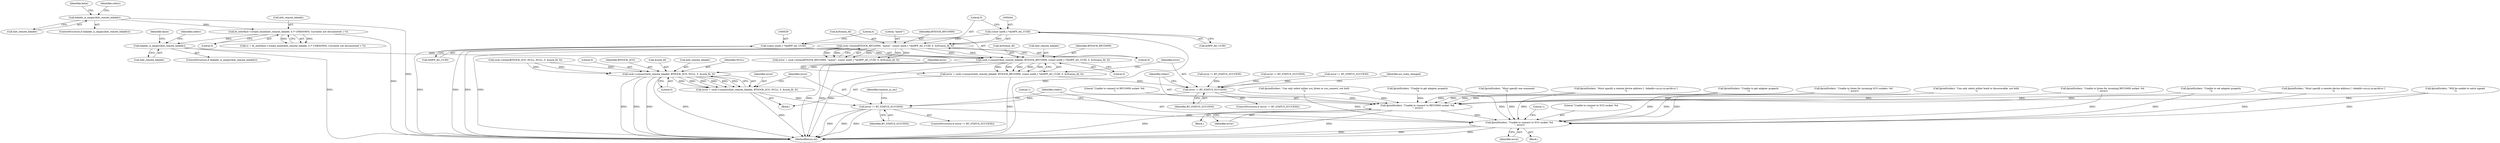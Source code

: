 digraph "0_Android_37c88107679d36c419572732b4af6e18bb2f7dce_6@API" {
"1000524" [label="(Call,sock->connect(&bt_remote_bdaddr, BTSOCK_RFCOMM, (const uint8_t *)&HFP_AG_UUID, 0, &rfcomm_fd, 0))"];
"1000496" [label="(Call,bdaddr_is_empty(&bt_remote_bdaddr))"];
"1000278" [label="(Call,bt_interface->create_bond(&bt_remote_bdaddr, 0 /* UNKNOWN; Currently not documented :( */))"];
"1000259" [label="(Call,bdaddr_is_empty(&bt_remote_bdaddr))"];
"1000440" [label="(Call,sock->listen(BTSOCK_RFCOMM, \"meow\", (const uint8_t *)&HFP_AG_UUID, 0, &rfcomm_fd, 0))"];
"1000443" [label="(Call,(const uint8_t *)&HFP_AG_UUID)"];
"1000528" [label="(Call,(const uint8_t *)&HFP_AG_UUID)"];
"1000522" [label="(Call,error = sock->connect(&bt_remote_bdaddr, BTSOCK_RFCOMM, (const uint8_t *)&HFP_AG_UUID, 0, &rfcomm_fd, 0))"];
"1000537" [label="(Call,error != BT_STATUS_SUCCESS)"];
"1000541" [label="(Call,fprintf(stderr, \"Unable to connect to RFCOMM socket: %d.\n\", error))"];
"1000572" [label="(Call,fprintf(stderr, \"Unable to connect to SCO socket: %d.\n\", error))"];
"1000568" [label="(Call,error != BT_STATUS_SUCCESS)"];
"1000558" [label="(Call,sock->connect(&bt_remote_bdaddr, BTSOCK_SCO, NULL, 5, &sock_fd, 0))"];
"1000556" [label="(Call,error = sock->connect(&bt_remote_bdaddr, BTSOCK_SCO, NULL, 5, &sock_fd, 0))"];
"1000438" [label="(Call,error = sock->listen(BTSOCK_RFCOMM, \"meow\", (const uint8_t *)&HFP_AG_UUID, 0, &rfcomm_fd, 0))"];
"1000164" [label="(Call,fprintf(stderr, \"Must specify one command\n\"))"];
"1000528" [label="(Call,(const uint8_t *)&HFP_AG_UUID)"];
"1000448" [label="(Call,&rfcomm_fd)"];
"1000539" [label="(Identifier,BT_STATUS_SUCCESS)"];
"1000442" [label="(Literal,\"meow\")"];
"1000535" [label="(Literal,0)"];
"1000546" [label="(Literal,1)"];
"1000567" [label="(ControlStructure,if (error != BT_STATUS_SUCCESS))"];
"1000398" [label="(Call,fprintf(stderr, \"Unable to get adapter property\n\"))"];
"1000496" [label="(Call,bdaddr_is_empty(&bt_remote_bdaddr))"];
"1000556" [label="(Call,error = sock->connect(&bt_remote_bdaddr, BTSOCK_SCO, NULL, 5, &sock_fd, 0))"];
"1000494" [label="(Block,)"];
"1000538" [label="(Identifier,error)"];
"1000258" [label="(ControlStructure,if (bdaddr_is_empty(&bt_remote_bdaddr)))"];
"1000495" [label="(ControlStructure,if (bdaddr_is_empty(&bt_remote_bdaddr)))"];
"1000270" [label="(Identifier,false)"];
"1000537" [label="(Call,error != BT_STATUS_SUCCESS)"];
"1000559" [label="(Call,&bt_remote_bdaddr)"];
"1000533" [label="(Call,&rfcomm_fd)"];
"1000443" [label="(Call,(const uint8_t *)&HFP_AG_UUID)"];
"1000394" [label="(Call,error != BT_STATUS_SUCCESS)"];
"1000586" [label="(MethodReturn,int)"];
"1000562" [label="(Identifier,NULL)"];
"1000481" [label="(Call,fprintf(stderr, \"Unable to listen for incoming SCO sockets: %d\n\", error))"];
"1000558" [label="(Call,sock->connect(&bt_remote_bdaddr, BTSOCK_SCO, NULL, 5, &sock_fd, 0))"];
"1000323" [label="(Call,error != BT_STATUS_SUCCESS)"];
"1000468" [label="(Call,sock->listen(BTSOCK_SCO, NULL, NULL, 5, &sock_fd, 0))"];
"1000532" [label="(Literal,0)"];
"1000279" [label="(Call,&bt_remote_bdaddr)"];
"1000557" [label="(Identifier,error)"];
"1000456" [label="(Call,fprintf(stderr, \"Unable to listen for incoming RFCOMM socket: %d\n\", error))"];
"1000536" [label="(ControlStructure,if (error != BT_STATUS_SUCCESS))"];
"1000522" [label="(Call,error = sock->connect(&bt_remote_bdaddr, BTSOCK_RFCOMM, (const uint8_t *)&HFP_AG_UUID, 0, &rfcomm_fd, 0))"];
"1000441" [label="(Identifier,BTSOCK_RFCOMM)"];
"1000540" [label="(Block,)"];
"1000544" [label="(Identifier,error)"];
"1000382" [label="(Call,fprintf(stderr, \"Unable to set adapter property\n\"))"];
"1000523" [label="(Identifier,error)"];
"1000440" [label="(Call,sock->listen(BTSOCK_RFCOMM, \"meow\", (const uint8_t *)&HFP_AG_UUID, 0, &rfcomm_fd, 0))"];
"1000281" [label="(Literal,0)"];
"1000507" [label="(Identifier,false)"];
"1000530" [label="(Call,&HFP_AG_UUID)"];
"1000525" [label="(Call,&bt_remote_bdaddr)"];
"1000563" [label="(Literal,5)"];
"1000477" [label="(Call,error != BT_STATUS_SUCCESS)"];
"1000260" [label="(Call,&bt_remote_bdaddr)"];
"1000579" [label="(Identifier,timeout_in_sec)"];
"1000541" [label="(Call,fprintf(stderr, \"Unable to connect to RFCOMM socket: %d.\n\", error))"];
"1000263" [label="(Call,fprintf(stderr, \"Must specify a remote device address [ --bdaddr=xx:yy:zz:aa:bb:cc ]\n\"))"];
"1000571" [label="(Block,)"];
"1000259" [label="(Call,bdaddr_is_empty(&bt_remote_bdaddr))"];
"1000178" [label="(Call,fprintf(stderr, \"Will be unable to catch signals\n\"))"];
"1000264" [label="(Identifier,stderr)"];
"1000548" [label="(Identifier,acl_state_changed)"];
"1000445" [label="(Call,&HFP_AG_UUID)"];
"1000447" [label="(Literal,0)"];
"1000120" [label="(Call,fprintf(stderr, \"Can only select either bond or discoverable, not both\n\"))"];
"1000527" [label="(Identifier,BTSOCK_RFCOMM)"];
"1000501" [label="(Identifier,stderr)"];
"1000572" [label="(Call,fprintf(stderr, \"Unable to connect to SCO socket: %d.\n\", error))"];
"1000561" [label="(Identifier,BTSOCK_SCO)"];
"1000497" [label="(Call,&bt_remote_bdaddr)"];
"1000278" [label="(Call,bt_interface->create_bond(&bt_remote_bdaddr, 0 /* UNKNOWN; Currently not documented :( */))"];
"1000276" [label="(Call,rc = bt_interface->create_bond(&bt_remote_bdaddr, 0 /* UNKNOWN; Currently not documented :( */))"];
"1000450" [label="(Literal,0)"];
"1000132" [label="(Call,fprintf(stderr, \"Can only select either sco_listen or sco_connect, not both\n\"))"];
"1000570" [label="(Identifier,BT_STATUS_SUCCESS)"];
"1000542" [label="(Identifier,stderr)"];
"1000573" [label="(Identifier,stderr)"];
"1000564" [label="(Call,&sock_fd)"];
"1000566" [label="(Literal,0)"];
"1000575" [label="(Identifier,error)"];
"1000524" [label="(Call,sock->connect(&bt_remote_bdaddr, BTSOCK_RFCOMM, (const uint8_t *)&HFP_AG_UUID, 0, &rfcomm_fd, 0))"];
"1000569" [label="(Identifier,error)"];
"1000577" [label="(Literal,1)"];
"1000543" [label="(Literal,\"Unable to connect to RFCOMM socket: %d.\n\")"];
"1000327" [label="(Call,fprintf(stderr, \"Unable to get adapter property\n\"))"];
"1000500" [label="(Call,fprintf(stderr, \"Must specify a remote device address [ --bdaddr=xx:yy:zz:aa:bb:cc ]\n\"))"];
"1000574" [label="(Literal,\"Unable to connect to SCO socket: %d.\n\")"];
"1000568" [label="(Call,error != BT_STATUS_SUCCESS)"];
"1000524" -> "1000522"  [label="AST: "];
"1000524" -> "1000535"  [label="CFG: "];
"1000525" -> "1000524"  [label="AST: "];
"1000527" -> "1000524"  [label="AST: "];
"1000528" -> "1000524"  [label="AST: "];
"1000532" -> "1000524"  [label="AST: "];
"1000533" -> "1000524"  [label="AST: "];
"1000535" -> "1000524"  [label="AST: "];
"1000522" -> "1000524"  [label="CFG: "];
"1000524" -> "1000586"  [label="DDG: "];
"1000524" -> "1000586"  [label="DDG: "];
"1000524" -> "1000586"  [label="DDG: "];
"1000524" -> "1000522"  [label="DDG: "];
"1000524" -> "1000522"  [label="DDG: "];
"1000524" -> "1000522"  [label="DDG: "];
"1000524" -> "1000522"  [label="DDG: "];
"1000524" -> "1000522"  [label="DDG: "];
"1000496" -> "1000524"  [label="DDG: "];
"1000440" -> "1000524"  [label="DDG: "];
"1000440" -> "1000524"  [label="DDG: "];
"1000528" -> "1000524"  [label="DDG: "];
"1000524" -> "1000558"  [label="DDG: "];
"1000496" -> "1000495"  [label="AST: "];
"1000496" -> "1000497"  [label="CFG: "];
"1000497" -> "1000496"  [label="AST: "];
"1000501" -> "1000496"  [label="CFG: "];
"1000507" -> "1000496"  [label="CFG: "];
"1000496" -> "1000586"  [label="DDG: "];
"1000278" -> "1000496"  [label="DDG: "];
"1000278" -> "1000276"  [label="AST: "];
"1000278" -> "1000281"  [label="CFG: "];
"1000279" -> "1000278"  [label="AST: "];
"1000281" -> "1000278"  [label="AST: "];
"1000276" -> "1000278"  [label="CFG: "];
"1000278" -> "1000586"  [label="DDG: "];
"1000278" -> "1000276"  [label="DDG: "];
"1000278" -> "1000276"  [label="DDG: "];
"1000259" -> "1000278"  [label="DDG: "];
"1000259" -> "1000258"  [label="AST: "];
"1000259" -> "1000260"  [label="CFG: "];
"1000260" -> "1000259"  [label="AST: "];
"1000264" -> "1000259"  [label="CFG: "];
"1000270" -> "1000259"  [label="CFG: "];
"1000259" -> "1000586"  [label="DDG: "];
"1000440" -> "1000438"  [label="AST: "];
"1000440" -> "1000450"  [label="CFG: "];
"1000441" -> "1000440"  [label="AST: "];
"1000442" -> "1000440"  [label="AST: "];
"1000443" -> "1000440"  [label="AST: "];
"1000447" -> "1000440"  [label="AST: "];
"1000448" -> "1000440"  [label="AST: "];
"1000450" -> "1000440"  [label="AST: "];
"1000438" -> "1000440"  [label="CFG: "];
"1000440" -> "1000586"  [label="DDG: "];
"1000440" -> "1000586"  [label="DDG: "];
"1000440" -> "1000586"  [label="DDG: "];
"1000440" -> "1000438"  [label="DDG: "];
"1000440" -> "1000438"  [label="DDG: "];
"1000440" -> "1000438"  [label="DDG: "];
"1000440" -> "1000438"  [label="DDG: "];
"1000440" -> "1000438"  [label="DDG: "];
"1000443" -> "1000440"  [label="DDG: "];
"1000443" -> "1000445"  [label="CFG: "];
"1000444" -> "1000443"  [label="AST: "];
"1000445" -> "1000443"  [label="AST: "];
"1000447" -> "1000443"  [label="CFG: "];
"1000443" -> "1000586"  [label="DDG: "];
"1000443" -> "1000528"  [label="DDG: "];
"1000528" -> "1000530"  [label="CFG: "];
"1000529" -> "1000528"  [label="AST: "];
"1000530" -> "1000528"  [label="AST: "];
"1000532" -> "1000528"  [label="CFG: "];
"1000528" -> "1000586"  [label="DDG: "];
"1000522" -> "1000494"  [label="AST: "];
"1000523" -> "1000522"  [label="AST: "];
"1000538" -> "1000522"  [label="CFG: "];
"1000522" -> "1000586"  [label="DDG: "];
"1000522" -> "1000537"  [label="DDG: "];
"1000537" -> "1000536"  [label="AST: "];
"1000537" -> "1000539"  [label="CFG: "];
"1000538" -> "1000537"  [label="AST: "];
"1000539" -> "1000537"  [label="AST: "];
"1000542" -> "1000537"  [label="CFG: "];
"1000548" -> "1000537"  [label="CFG: "];
"1000394" -> "1000537"  [label="DDG: "];
"1000477" -> "1000537"  [label="DDG: "];
"1000323" -> "1000537"  [label="DDG: "];
"1000537" -> "1000541"  [label="DDG: "];
"1000537" -> "1000568"  [label="DDG: "];
"1000541" -> "1000540"  [label="AST: "];
"1000541" -> "1000544"  [label="CFG: "];
"1000542" -> "1000541"  [label="AST: "];
"1000543" -> "1000541"  [label="AST: "];
"1000544" -> "1000541"  [label="AST: "];
"1000546" -> "1000541"  [label="CFG: "];
"1000541" -> "1000586"  [label="DDG: "];
"1000541" -> "1000586"  [label="DDG: "];
"1000382" -> "1000541"  [label="DDG: "];
"1000456" -> "1000541"  [label="DDG: "];
"1000178" -> "1000541"  [label="DDG: "];
"1000327" -> "1000541"  [label="DDG: "];
"1000500" -> "1000541"  [label="DDG: "];
"1000132" -> "1000541"  [label="DDG: "];
"1000398" -> "1000541"  [label="DDG: "];
"1000263" -> "1000541"  [label="DDG: "];
"1000120" -> "1000541"  [label="DDG: "];
"1000481" -> "1000541"  [label="DDG: "];
"1000164" -> "1000541"  [label="DDG: "];
"1000541" -> "1000572"  [label="DDG: "];
"1000572" -> "1000571"  [label="AST: "];
"1000572" -> "1000575"  [label="CFG: "];
"1000573" -> "1000572"  [label="AST: "];
"1000574" -> "1000572"  [label="AST: "];
"1000575" -> "1000572"  [label="AST: "];
"1000577" -> "1000572"  [label="CFG: "];
"1000572" -> "1000586"  [label="DDG: "];
"1000572" -> "1000586"  [label="DDG: "];
"1000572" -> "1000586"  [label="DDG: "];
"1000382" -> "1000572"  [label="DDG: "];
"1000456" -> "1000572"  [label="DDG: "];
"1000178" -> "1000572"  [label="DDG: "];
"1000327" -> "1000572"  [label="DDG: "];
"1000132" -> "1000572"  [label="DDG: "];
"1000398" -> "1000572"  [label="DDG: "];
"1000263" -> "1000572"  [label="DDG: "];
"1000120" -> "1000572"  [label="DDG: "];
"1000500" -> "1000572"  [label="DDG: "];
"1000481" -> "1000572"  [label="DDG: "];
"1000164" -> "1000572"  [label="DDG: "];
"1000568" -> "1000572"  [label="DDG: "];
"1000568" -> "1000567"  [label="AST: "];
"1000568" -> "1000570"  [label="CFG: "];
"1000569" -> "1000568"  [label="AST: "];
"1000570" -> "1000568"  [label="AST: "];
"1000573" -> "1000568"  [label="CFG: "];
"1000579" -> "1000568"  [label="CFG: "];
"1000568" -> "1000586"  [label="DDG: "];
"1000568" -> "1000586"  [label="DDG: "];
"1000568" -> "1000586"  [label="DDG: "];
"1000556" -> "1000568"  [label="DDG: "];
"1000558" -> "1000556"  [label="AST: "];
"1000558" -> "1000566"  [label="CFG: "];
"1000559" -> "1000558"  [label="AST: "];
"1000561" -> "1000558"  [label="AST: "];
"1000562" -> "1000558"  [label="AST: "];
"1000563" -> "1000558"  [label="AST: "];
"1000564" -> "1000558"  [label="AST: "];
"1000566" -> "1000558"  [label="AST: "];
"1000556" -> "1000558"  [label="CFG: "];
"1000558" -> "1000586"  [label="DDG: "];
"1000558" -> "1000586"  [label="DDG: "];
"1000558" -> "1000586"  [label="DDG: "];
"1000558" -> "1000586"  [label="DDG: "];
"1000558" -> "1000556"  [label="DDG: "];
"1000558" -> "1000556"  [label="DDG: "];
"1000558" -> "1000556"  [label="DDG: "];
"1000558" -> "1000556"  [label="DDG: "];
"1000558" -> "1000556"  [label="DDG: "];
"1000558" -> "1000556"  [label="DDG: "];
"1000468" -> "1000558"  [label="DDG: "];
"1000468" -> "1000558"  [label="DDG: "];
"1000468" -> "1000558"  [label="DDG: "];
"1000556" -> "1000494"  [label="AST: "];
"1000557" -> "1000556"  [label="AST: "];
"1000569" -> "1000556"  [label="CFG: "];
"1000556" -> "1000586"  [label="DDG: "];
}
